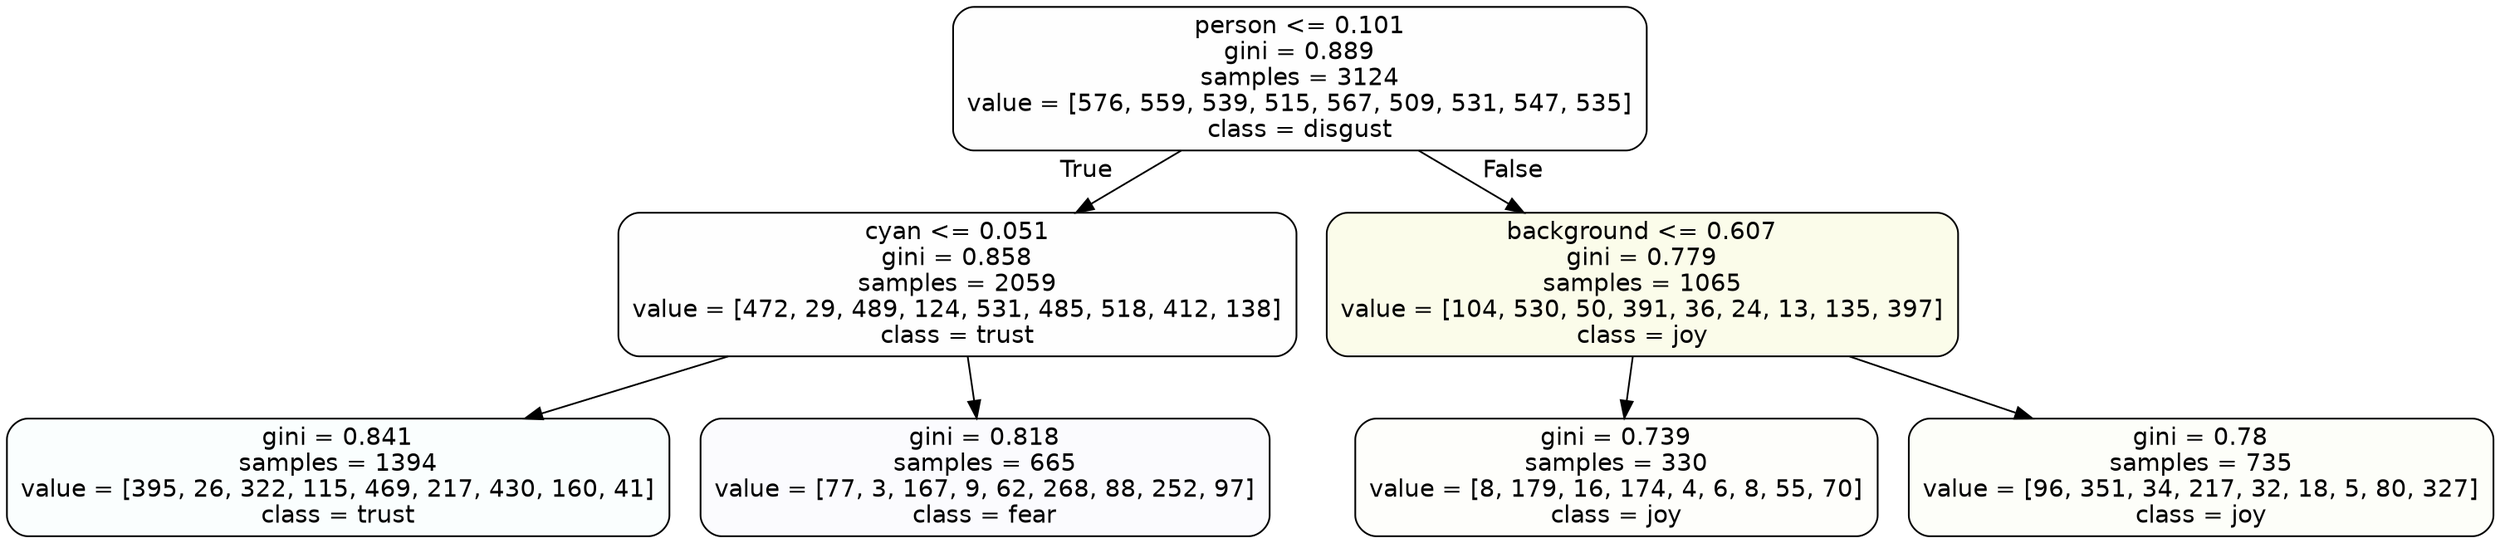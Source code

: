 digraph Tree {
node [shape=box, style="filled, rounded", color="black", fontname=helvetica] ;
edge [fontname=helvetica] ;
0 [label="person <= 0.101\ngini = 0.889\nsamples = 3124\nvalue = [576, 559, 539, 515, 567, 509, 531, 547, 535]\nclass = disgust", fillcolor="#e5813901"] ;
1 [label="cyan <= 0.051\ngini = 0.858\nsamples = 2059\nvalue = [472, 29, 489, 124, 531, 485, 518, 412, 138]\nclass = trust", fillcolor="#39d7e501"] ;
0 -> 1 [labeldistance=2.5, labelangle=45, headlabel="True"] ;
2 [label="gini = 0.841\nsamples = 1394\nvalue = [395, 26, 322, 115, 469, 217, 430, 160, 41]\nclass = trust", fillcolor="#39d7e506"] ;
1 -> 2 ;
3 [label="gini = 0.818\nsamples = 665\nvalue = [77, 3, 167, 9, 62, 268, 88, 252, 97]\nclass = fear", fillcolor="#3964e505"] ;
1 -> 3 ;
4 [label="background <= 0.607\ngini = 0.779\nsamples = 1065\nvalue = [104, 530, 50, 391, 36, 24, 13, 135, 397]\nclass = joy", fillcolor="#d7e5391a"] ;
0 -> 4 [labeldistance=2.5, labelangle=-45, headlabel="False"] ;
5 [label="gini = 0.739\nsamples = 330\nvalue = [8, 179, 16, 174, 4, 6, 8, 55, 70]\nclass = joy", fillcolor="#d7e53904"] ;
4 -> 5 ;
6 [label="gini = 0.78\nsamples = 735\nvalue = [96, 351, 34, 217, 32, 18, 5, 80, 327]\nclass = joy", fillcolor="#d7e53907"] ;
4 -> 6 ;
}